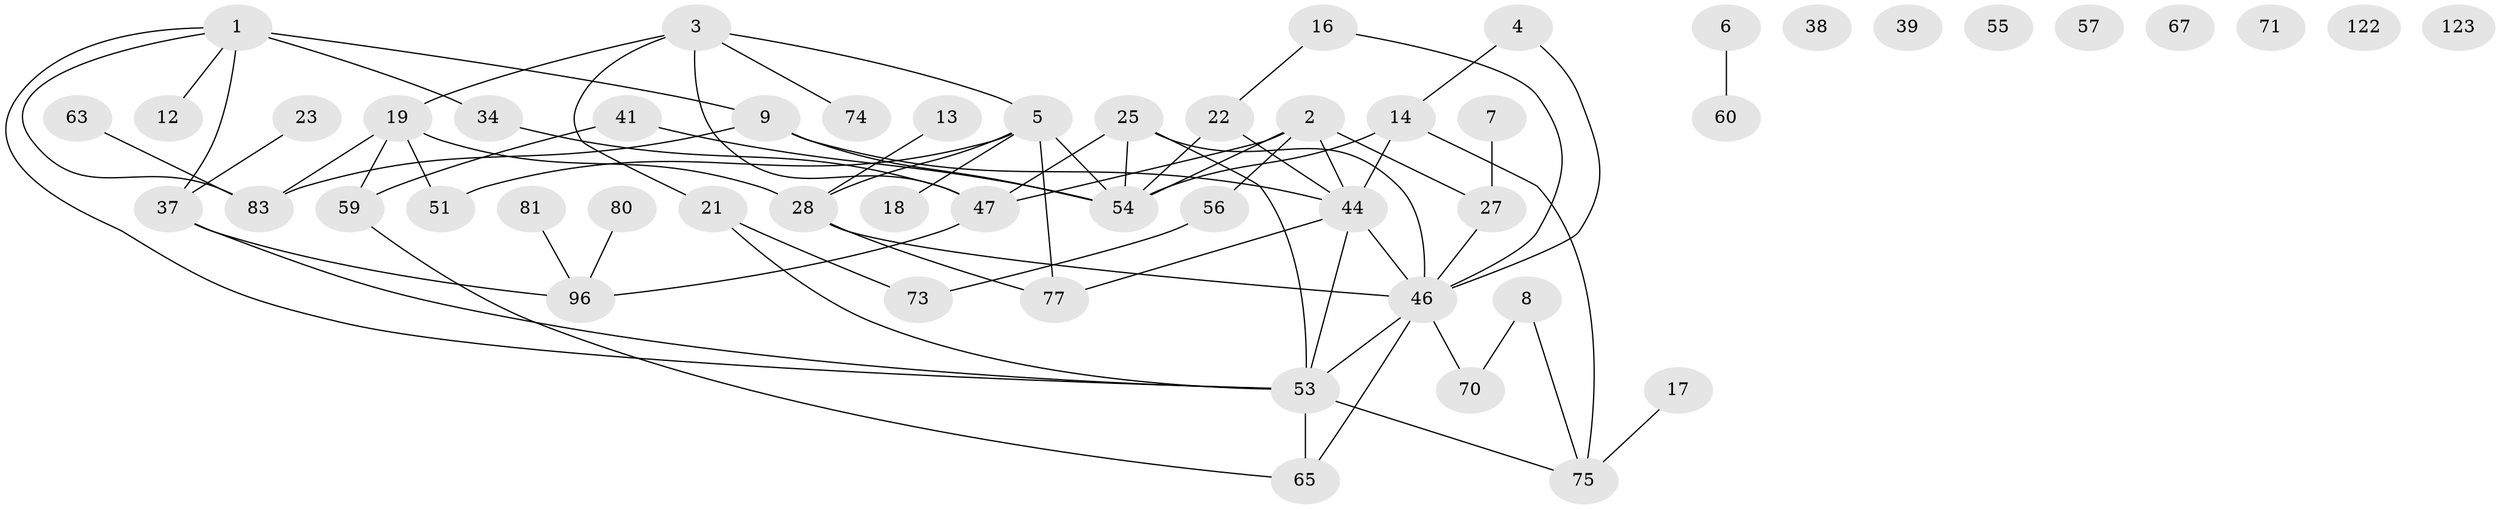 // original degree distribution, {4: 0.14285714285714285, 5: 0.047619047619047616, 3: 0.25396825396825395, 2: 0.30158730158730157, 1: 0.1746031746031746, 0: 0.06349206349206349, 6: 0.007936507936507936, 8: 0.007936507936507936}
// Generated by graph-tools (version 1.1) at 2025/16/03/04/25 18:16:41]
// undirected, 53 vertices, 72 edges
graph export_dot {
graph [start="1"]
  node [color=gray90,style=filled];
  1 [super="+40+125+32+61"];
  2 [super="+20+64+85+24"];
  3 [super="+29+31+49"];
  4;
  5 [super="+11+50+10"];
  6 [super="+26"];
  7 [super="+30"];
  8;
  9 [super="+43"];
  12 [super="+118"];
  13;
  14 [super="+15"];
  16 [super="+58"];
  17;
  18;
  19 [super="+117+66"];
  21 [super="+79"];
  22 [super="+98+69"];
  23;
  25;
  27 [super="+76"];
  28 [super="+35+113"];
  34;
  37 [super="+95"];
  38;
  39;
  41 [super="+48+99"];
  44 [super="+107+94+45"];
  46 [super="+62+68+88"];
  47 [super="+82+114"];
  51 [super="+106"];
  53 [super="+87"];
  54 [super="+97"];
  55;
  56 [super="+111"];
  57;
  59;
  60 [super="+84"];
  63;
  65 [super="+102"];
  67;
  70 [super="+112"];
  71;
  73 [super="+78"];
  74;
  75 [super="+90"];
  77 [super="+89"];
  80 [super="+101"];
  81 [super="+105"];
  83 [super="+86"];
  96 [super="+124+126"];
  122;
  123;
  1 -- 34 [weight=2];
  1 -- 37;
  1 -- 9;
  1 -- 83;
  1 -- 12;
  1 -- 53;
  2 -- 44 [weight=2];
  2 -- 27;
  2 -- 56;
  2 -- 47;
  2 -- 54 [weight=2];
  3 -- 5;
  3 -- 19;
  3 -- 21;
  3 -- 47;
  3 -- 74;
  4 -- 46;
  4 -- 14;
  5 -- 77;
  5 -- 54 [weight=2];
  5 -- 18;
  5 -- 51;
  5 -- 28;
  6 -- 60;
  7 -- 27;
  8 -- 70;
  8 -- 75;
  9 -- 54;
  9 -- 44;
  9 -- 83 [weight=2];
  13 -- 28;
  14 -- 54;
  14 -- 75;
  14 -- 44;
  16 -- 46;
  16 -- 22;
  17 -- 75;
  19 -- 83;
  19 -- 28;
  19 -- 51;
  19 -- 59;
  21 -- 73;
  21 -- 53;
  22 -- 54;
  22 -- 44;
  23 -- 37;
  25 -- 46;
  25 -- 54;
  25 -- 47;
  25 -- 53;
  27 -- 46;
  28 -- 77;
  28 -- 46;
  34 -- 47;
  37 -- 96;
  37 -- 53;
  41 -- 59;
  41 -- 54 [weight=2];
  44 -- 46;
  44 -- 77;
  44 -- 53 [weight=2];
  46 -- 65;
  46 -- 70;
  46 -- 53;
  47 -- 96;
  53 -- 75;
  53 -- 65;
  56 -- 73;
  59 -- 65;
  63 -- 83;
  80 -- 96;
  81 -- 96;
}
